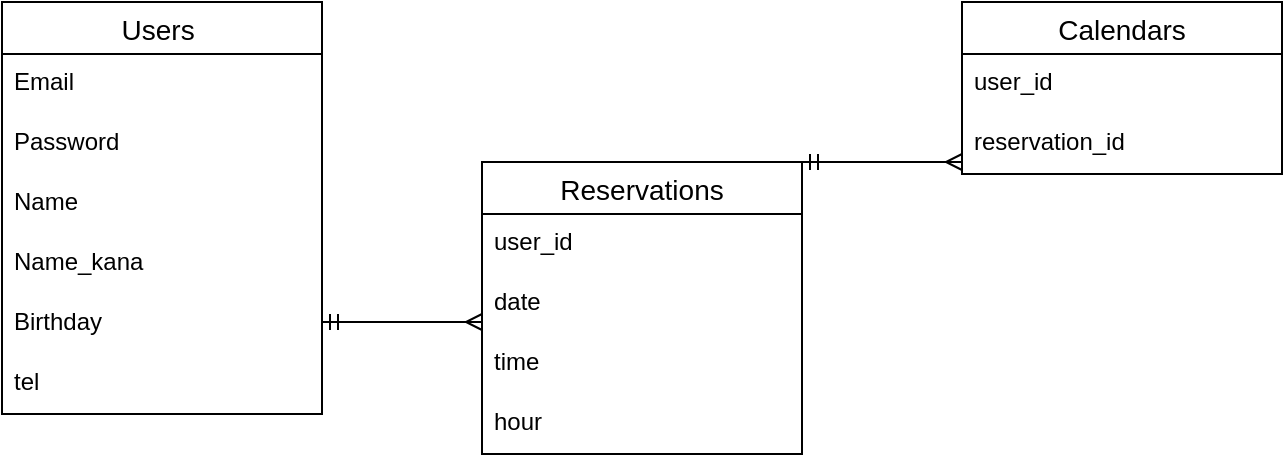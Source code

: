 <mxfile>
    <diagram id="n8wAh3zbEyYuZxjgJqIa" name="ページ1">
        <mxGraphModel dx="1178" dy="807" grid="1" gridSize="10" guides="1" tooltips="1" connect="1" arrows="1" fold="1" page="1" pageScale="1" pageWidth="827" pageHeight="1169" math="0" shadow="0">
            <root>
                <mxCell id="0"/>
                <mxCell id="1" parent="0"/>
                <mxCell id="2" value="Users " style="swimlane;fontStyle=0;childLayout=stackLayout;horizontal=1;startSize=26;horizontalStack=0;resizeParent=1;resizeParentMax=0;resizeLast=0;collapsible=1;marginBottom=0;align=center;fontSize=14;" parent="1" vertex="1">
                    <mxGeometry x="120" y="160" width="160" height="206" as="geometry"/>
                </mxCell>
                <mxCell id="3" value="Email" style="text;strokeColor=none;fillColor=none;spacingLeft=4;spacingRight=4;overflow=hidden;rotatable=0;points=[[0,0.5],[1,0.5]];portConstraint=eastwest;fontSize=12;" parent="2" vertex="1">
                    <mxGeometry y="26" width="160" height="30" as="geometry"/>
                </mxCell>
                <mxCell id="4" value="Password" style="text;strokeColor=none;fillColor=none;spacingLeft=4;spacingRight=4;overflow=hidden;rotatable=0;points=[[0,0.5],[1,0.5]];portConstraint=eastwest;fontSize=12;" parent="2" vertex="1">
                    <mxGeometry y="56" width="160" height="30" as="geometry"/>
                </mxCell>
                <mxCell id="15" value="Name" style="text;strokeColor=none;fillColor=none;spacingLeft=4;spacingRight=4;overflow=hidden;rotatable=0;points=[[0,0.5],[1,0.5]];portConstraint=eastwest;fontSize=12;" parent="2" vertex="1">
                    <mxGeometry y="86" width="160" height="30" as="geometry"/>
                </mxCell>
                <mxCell id="16" value="Name_kana" style="text;strokeColor=none;fillColor=none;spacingLeft=4;spacingRight=4;overflow=hidden;rotatable=0;points=[[0,0.5],[1,0.5]];portConstraint=eastwest;fontSize=12;" parent="2" vertex="1">
                    <mxGeometry y="116" width="160" height="30" as="geometry"/>
                </mxCell>
                <mxCell id="17" value="Birthday" style="text;strokeColor=none;fillColor=none;spacingLeft=4;spacingRight=4;overflow=hidden;rotatable=0;points=[[0,0.5],[1,0.5]];portConstraint=eastwest;fontSize=12;" parent="2" vertex="1">
                    <mxGeometry y="146" width="160" height="30" as="geometry"/>
                </mxCell>
                <mxCell id="5" value="tel" style="text;strokeColor=none;fillColor=none;spacingLeft=4;spacingRight=4;overflow=hidden;rotatable=0;points=[[0,0.5],[1,0.5]];portConstraint=eastwest;fontSize=12;" parent="2" vertex="1">
                    <mxGeometry y="176" width="160" height="30" as="geometry"/>
                </mxCell>
                <mxCell id="6" value="Reservations" style="swimlane;fontStyle=0;childLayout=stackLayout;horizontal=1;startSize=26;horizontalStack=0;resizeParent=1;resizeParentMax=0;resizeLast=0;collapsible=1;marginBottom=0;align=center;fontSize=14;" parent="1" vertex="1">
                    <mxGeometry x="360" y="240" width="160" height="146" as="geometry"/>
                </mxCell>
                <mxCell id="7" value="user_id" style="text;strokeColor=none;fillColor=none;spacingLeft=4;spacingRight=4;overflow=hidden;rotatable=0;points=[[0,0.5],[1,0.5]];portConstraint=eastwest;fontSize=12;" parent="6" vertex="1">
                    <mxGeometry y="26" width="160" height="30" as="geometry"/>
                </mxCell>
                <mxCell id="8" value="date" style="text;strokeColor=none;fillColor=none;spacingLeft=4;spacingRight=4;overflow=hidden;rotatable=0;points=[[0,0.5],[1,0.5]];portConstraint=eastwest;fontSize=12;" parent="6" vertex="1">
                    <mxGeometry y="56" width="160" height="30" as="geometry"/>
                </mxCell>
                <mxCell id="9" value="time" style="text;strokeColor=none;fillColor=none;spacingLeft=4;spacingRight=4;overflow=hidden;rotatable=0;points=[[0,0.5],[1,0.5]];portConstraint=eastwest;fontSize=12;" parent="6" vertex="1">
                    <mxGeometry y="86" width="160" height="30" as="geometry"/>
                </mxCell>
                <mxCell id="14" value="hour" style="text;strokeColor=none;fillColor=none;spacingLeft=4;spacingRight=4;overflow=hidden;rotatable=0;points=[[0,0.5],[1,0.5]];portConstraint=eastwest;fontSize=12;" parent="6" vertex="1">
                    <mxGeometry y="116" width="160" height="30" as="geometry"/>
                </mxCell>
                <mxCell id="10" value="Calendars" style="swimlane;fontStyle=0;childLayout=stackLayout;horizontal=1;startSize=26;horizontalStack=0;resizeParent=1;resizeParentMax=0;resizeLast=0;collapsible=1;marginBottom=0;align=center;fontSize=14;" parent="1" vertex="1">
                    <mxGeometry x="600" y="160" width="160" height="86" as="geometry"/>
                </mxCell>
                <mxCell id="11" value="user_id" style="text;strokeColor=none;fillColor=none;spacingLeft=4;spacingRight=4;overflow=hidden;rotatable=0;points=[[0,0.5],[1,0.5]];portConstraint=eastwest;fontSize=12;" parent="10" vertex="1">
                    <mxGeometry y="26" width="160" height="30" as="geometry"/>
                </mxCell>
                <mxCell id="12" value="reservation_id" style="text;strokeColor=none;fillColor=none;spacingLeft=4;spacingRight=4;overflow=hidden;rotatable=0;points=[[0,0.5],[1,0.5]];portConstraint=eastwest;fontSize=12;" parent="10" vertex="1">
                    <mxGeometry y="56" width="160" height="30" as="geometry"/>
                </mxCell>
                <mxCell id="18" value="" style="endArrow=ERmany;html=1;rounded=0;startArrow=ERmandOne;startFill=0;endFill=0;" parent="1" edge="1">
                    <mxGeometry relative="1" as="geometry">
                        <mxPoint x="280" y="320" as="sourcePoint"/>
                        <mxPoint x="360" y="320" as="targetPoint"/>
                    </mxGeometry>
                </mxCell>
                <mxCell id="19" value="" style="endArrow=ERmany;html=1;rounded=0;startArrow=ERmandOne;startFill=0;endFill=0;" parent="1" edge="1">
                    <mxGeometry relative="1" as="geometry">
                        <mxPoint x="520" y="240" as="sourcePoint"/>
                        <mxPoint x="600" y="240" as="targetPoint"/>
                    </mxGeometry>
                </mxCell>
            </root>
        </mxGraphModel>
    </diagram>
    <diagram id="SYAKr6wIsSJNUax_ChUc" name="ページ2">
        <mxGraphModel dx="1178" dy="807" grid="0" gridSize="10" guides="1" tooltips="1" connect="1" arrows="0" fold="1" page="1" pageScale="1" pageWidth="827" pageHeight="1169" background="none" math="0" shadow="0">
            <root>
                <mxCell id="QLRPiQFVQDVomuN3vu9Y-0"/>
                <mxCell id="QLRPiQFVQDVomuN3vu9Y-1" parent="QLRPiQFVQDVomuN3vu9Y-0"/>
                <mxCell id="1EjuiAe8DwoTsoSRmFcu-10" style="edgeStyle=none;html=1;exitX=1;exitY=0.5;exitDx=0;exitDy=0;entryX=0;entryY=0.5;entryDx=0;entryDy=0;endArrow=none;endFill=0;" edge="1" parent="QLRPiQFVQDVomuN3vu9Y-1" source="QLRPiQFVQDVomuN3vu9Y-2" target="QLRPiQFVQDVomuN3vu9Y-11">
                    <mxGeometry relative="1" as="geometry"/>
                </mxCell>
                <mxCell id="QLRPiQFVQDVomuN3vu9Y-2" value="トップページ" style="rounded=0;whiteSpace=wrap;html=1;" parent="QLRPiQFVQDVomuN3vu9Y-1" vertex="1">
                    <mxGeometry x="40" y="30" width="90" height="40" as="geometry"/>
                </mxCell>
                <mxCell id="1EjuiAe8DwoTsoSRmFcu-13" style="edgeStyle=none;html=1;exitX=0;exitY=0.5;exitDx=0;exitDy=0;endArrow=none;endFill=0;" edge="1" parent="QLRPiQFVQDVomuN3vu9Y-1" source="QLRPiQFVQDVomuN3vu9Y-10">
                    <mxGeometry relative="1" as="geometry">
                        <mxPoint x="180" y="110" as="targetPoint"/>
                    </mxGeometry>
                </mxCell>
                <mxCell id="QLRPiQFVQDVomuN3vu9Y-10" value="サインイン" style="rounded=0;whiteSpace=wrap;html=1;" parent="QLRPiQFVQDVomuN3vu9Y-1" vertex="1">
                    <mxGeometry x="240" y="90" width="100" height="40" as="geometry"/>
                </mxCell>
                <mxCell id="QLRPiQFVQDVomuN3vu9Y-11" value="会員登録" style="whiteSpace=wrap;html=1;rounded=0;" parent="QLRPiQFVQDVomuN3vu9Y-1" vertex="1">
                    <mxGeometry x="240" y="30" width="100" height="40" as="geometry"/>
                </mxCell>
                <mxCell id="1EjuiAe8DwoTsoSRmFcu-23" value="" style="edgeStyle=none;html=1;endArrow=none;endFill=0;" edge="1" parent="QLRPiQFVQDVomuN3vu9Y-1" source="1EjuiAe8DwoTsoSRmFcu-3" target="1EjuiAe8DwoTsoSRmFcu-5">
                    <mxGeometry relative="1" as="geometry"/>
                </mxCell>
                <mxCell id="1EjuiAe8DwoTsoSRmFcu-3" value="新規予約" style="whiteSpace=wrap;html=1;rounded=0;" vertex="1" parent="QLRPiQFVQDVomuN3vu9Y-1">
                    <mxGeometry x="240" y="210" width="100" height="40" as="geometry"/>
                </mxCell>
                <mxCell id="1EjuiAe8DwoTsoSRmFcu-17" style="edgeStyle=none;html=1;exitX=0;exitY=0.5;exitDx=0;exitDy=0;entryX=1;entryY=0.5;entryDx=0;entryDy=0;endArrow=none;endFill=0;" edge="1" parent="QLRPiQFVQDVomuN3vu9Y-1" source="1EjuiAe8DwoTsoSRmFcu-4" target="1EjuiAe8DwoTsoSRmFcu-6">
                    <mxGeometry relative="1" as="geometry"/>
                </mxCell>
                <mxCell id="1EjuiAe8DwoTsoSRmFcu-4" value="予約変更/削除" style="whiteSpace=wrap;html=1;rounded=0;" vertex="1" parent="QLRPiQFVQDVomuN3vu9Y-1">
                    <mxGeometry x="530" y="270" width="100" height="40" as="geometry"/>
                </mxCell>
                <mxCell id="1EjuiAe8DwoTsoSRmFcu-18" style="edgeStyle=none;html=1;exitX=1;exitY=0.5;exitDx=0;exitDy=0;entryX=0;entryY=0.5;entryDx=0;entryDy=0;endArrow=none;endFill=0;" edge="1" parent="QLRPiQFVQDVomuN3vu9Y-1" source="1EjuiAe8DwoTsoSRmFcu-5" target="1EjuiAe8DwoTsoSRmFcu-9">
                    <mxGeometry relative="1" as="geometry"/>
                </mxCell>
                <mxCell id="1EjuiAe8DwoTsoSRmFcu-24" style="edgeStyle=none;html=1;exitX=0;exitY=0.5;exitDx=0;exitDy=0;endArrow=none;endFill=0;" edge="1" parent="QLRPiQFVQDVomuN3vu9Y-1" source="1EjuiAe8DwoTsoSRmFcu-5">
                    <mxGeometry relative="1" as="geometry">
                        <mxPoint x="180" y="170" as="targetPoint"/>
                    </mxGeometry>
                </mxCell>
                <mxCell id="1EjuiAe8DwoTsoSRmFcu-5" value="マイページ" style="whiteSpace=wrap;html=1;rounded=0;" vertex="1" parent="QLRPiQFVQDVomuN3vu9Y-1">
                    <mxGeometry x="240" y="150" width="100" height="40" as="geometry"/>
                </mxCell>
                <mxCell id="1EjuiAe8DwoTsoSRmFcu-25" style="edgeStyle=none;html=1;exitX=0;exitY=0.5;exitDx=0;exitDy=0;endArrow=none;endFill=0;" edge="1" parent="QLRPiQFVQDVomuN3vu9Y-1" source="1EjuiAe8DwoTsoSRmFcu-6">
                    <mxGeometry relative="1" as="geometry">
                        <mxPoint x="180" y="290" as="targetPoint"/>
                    </mxGeometry>
                </mxCell>
                <mxCell id="1EjuiAe8DwoTsoSRmFcu-26" style="edgeStyle=none;html=1;exitX=0.5;exitY=0;exitDx=0;exitDy=0;endArrow=none;endFill=0;" edge="1" parent="QLRPiQFVQDVomuN3vu9Y-1" source="1EjuiAe8DwoTsoSRmFcu-6">
                    <mxGeometry relative="1" as="geometry">
                        <mxPoint x="420" y="170" as="targetPoint"/>
                    </mxGeometry>
                </mxCell>
                <mxCell id="1EjuiAe8DwoTsoSRmFcu-6" value="予約詳細" style="whiteSpace=wrap;html=1;rounded=0;" vertex="1" parent="QLRPiQFVQDVomuN3vu9Y-1">
                    <mxGeometry x="370" y="270" width="100" height="40" as="geometry"/>
                </mxCell>
                <mxCell id="1EjuiAe8DwoTsoSRmFcu-11" value="" style="endArrow=none;html=1;" edge="1" parent="QLRPiQFVQDVomuN3vu9Y-1">
                    <mxGeometry width="50" height="50" relative="1" as="geometry">
                        <mxPoint x="180" y="50" as="sourcePoint"/>
                        <mxPoint x="180" y="290" as="targetPoint"/>
                    </mxGeometry>
                </mxCell>
                <mxCell id="1EjuiAe8DwoTsoSRmFcu-21" value="" style="group" vertex="1" connectable="0" parent="QLRPiQFVQDVomuN3vu9Y-1">
                    <mxGeometry x="520" y="30" width="100" height="160" as="geometry"/>
                </mxCell>
                <mxCell id="1EjuiAe8DwoTsoSRmFcu-7" value="退会" style="whiteSpace=wrap;html=1;rounded=0;" vertex="1" parent="1EjuiAe8DwoTsoSRmFcu-21">
                    <mxGeometry width="100" height="40" as="geometry"/>
                </mxCell>
                <mxCell id="1EjuiAe8DwoTsoSRmFcu-8" value="会員情報変更" style="whiteSpace=wrap;html=1;rounded=0;" vertex="1" parent="1EjuiAe8DwoTsoSRmFcu-21">
                    <mxGeometry y="60" width="100" height="40" as="geometry"/>
                </mxCell>
                <mxCell id="1EjuiAe8DwoTsoSRmFcu-20" style="edgeStyle=none;html=1;exitX=0.5;exitY=1;exitDx=0;exitDy=0;entryX=0.5;entryY=0;entryDx=0;entryDy=0;endArrow=none;endFill=0;" edge="1" parent="1EjuiAe8DwoTsoSRmFcu-21" source="1EjuiAe8DwoTsoSRmFcu-7" target="1EjuiAe8DwoTsoSRmFcu-8">
                    <mxGeometry relative="1" as="geometry"/>
                </mxCell>
                <mxCell id="1EjuiAe8DwoTsoSRmFcu-19" style="edgeStyle=none;html=1;exitX=0.5;exitY=0;exitDx=0;exitDy=0;entryX=0.5;entryY=1;entryDx=0;entryDy=0;endArrow=none;endFill=0;" edge="1" parent="1EjuiAe8DwoTsoSRmFcu-21" source="1EjuiAe8DwoTsoSRmFcu-9" target="1EjuiAe8DwoTsoSRmFcu-8">
                    <mxGeometry relative="1" as="geometry"/>
                </mxCell>
                <mxCell id="1EjuiAe8DwoTsoSRmFcu-9" value="会員情報" style="whiteSpace=wrap;html=1;rounded=0;" vertex="1" parent="1EjuiAe8DwoTsoSRmFcu-21">
                    <mxGeometry y="120" width="100" height="40" as="geometry"/>
                </mxCell>
                <mxCell id="1EjuiAe8DwoTsoSRmFcu-33" style="edgeStyle=none;html=1;exitX=0;exitY=0.25;exitDx=0;exitDy=0;entryX=1;entryY=0.5;entryDx=0;entryDy=0;endArrow=classic;endFill=1;startArrow=classic;startFill=1;" edge="1" parent="QLRPiQFVQDVomuN3vu9Y-1" source="1EjuiAe8DwoTsoSRmFcu-27" target="1EjuiAe8DwoTsoSRmFcu-31">
                    <mxGeometry relative="1" as="geometry"/>
                </mxCell>
                <mxCell id="1EjuiAe8DwoTsoSRmFcu-34" style="edgeStyle=none;html=1;exitX=0;exitY=0.75;exitDx=0;exitDy=0;entryX=1;entryY=0.5;entryDx=0;entryDy=0;startArrow=classic;startFill=1;endArrow=classic;endFill=1;" edge="1" parent="QLRPiQFVQDVomuN3vu9Y-1" source="1EjuiAe8DwoTsoSRmFcu-27" target="1EjuiAe8DwoTsoSRmFcu-30">
                    <mxGeometry relative="1" as="geometry"/>
                </mxCell>
                <mxCell id="1EjuiAe8DwoTsoSRmFcu-35" style="edgeStyle=none;html=1;exitX=0.75;exitY=0;exitDx=0;exitDy=0;entryX=0.25;entryY=1;entryDx=0;entryDy=0;startArrow=classic;startFill=1;endArrow=classic;endFill=1;" edge="1" parent="QLRPiQFVQDVomuN3vu9Y-1" source="1EjuiAe8DwoTsoSRmFcu-27" target="1EjuiAe8DwoTsoSRmFcu-29">
                    <mxGeometry relative="1" as="geometry"/>
                </mxCell>
                <mxCell id="1EjuiAe8DwoTsoSRmFcu-36" style="edgeStyle=none;html=1;exitX=1;exitY=0.5;exitDx=0;exitDy=0;entryX=0;entryY=0.5;entryDx=0;entryDy=0;startArrow=classic;startFill=1;endArrow=classic;endFill=1;" edge="1" parent="QLRPiQFVQDVomuN3vu9Y-1" source="1EjuiAe8DwoTsoSRmFcu-27" target="1EjuiAe8DwoTsoSRmFcu-28">
                    <mxGeometry relative="1" as="geometry"/>
                </mxCell>
                <mxCell id="1EjuiAe8DwoTsoSRmFcu-27" value="トップページ" style="rounded=0;whiteSpace=wrap;html=1;" vertex="1" parent="QLRPiQFVQDVomuN3vu9Y-1">
                    <mxGeometry x="240" y="520" width="90" height="40" as="geometry"/>
                </mxCell>
                <mxCell id="1EjuiAe8DwoTsoSRmFcu-37" style="edgeStyle=none;html=1;exitX=0.25;exitY=0;exitDx=0;exitDy=0;entryX=0.75;entryY=1;entryDx=0;entryDy=0;startArrow=none;startFill=0;endArrow=classic;endFill=1;" edge="1" parent="QLRPiQFVQDVomuN3vu9Y-1" source="1EjuiAe8DwoTsoSRmFcu-28" target="1EjuiAe8DwoTsoSRmFcu-29">
                    <mxGeometry relative="1" as="geometry"/>
                </mxCell>
                <mxCell id="1EjuiAe8DwoTsoSRmFcu-50" style="edgeStyle=none;html=1;exitX=0.75;exitY=0;exitDx=0;exitDy=0;startArrow=classic;startFill=1;endArrow=classic;endFill=1;entryX=0.25;entryY=1;entryDx=0;entryDy=0;" edge="1" parent="QLRPiQFVQDVomuN3vu9Y-1" source="1EjuiAe8DwoTsoSRmFcu-28" target="1EjuiAe8DwoTsoSRmFcu-39">
                    <mxGeometry relative="1" as="geometry">
                        <mxPoint x="490" y="470" as="targetPoint"/>
                    </mxGeometry>
                </mxCell>
                <mxCell id="1EjuiAe8DwoTsoSRmFcu-61" style="edgeStyle=none;html=1;exitX=0.25;exitY=1;exitDx=0;exitDy=0;entryX=0.5;entryY=0;entryDx=0;entryDy=0;startArrow=classic;startFill=1;endArrow=classic;endFill=1;" edge="1" parent="QLRPiQFVQDVomuN3vu9Y-1" source="1EjuiAe8DwoTsoSRmFcu-28" target="1EjuiAe8DwoTsoSRmFcu-48">
                    <mxGeometry relative="1" as="geometry"/>
                </mxCell>
                <mxCell id="1EjuiAe8DwoTsoSRmFcu-28" value="マイページ" style="whiteSpace=wrap;html=1;rounded=0;" vertex="1" parent="QLRPiQFVQDVomuN3vu9Y-1">
                    <mxGeometry x="400" y="520" width="100" height="40" as="geometry"/>
                </mxCell>
                <mxCell id="1EjuiAe8DwoTsoSRmFcu-29" value="新規予約" style="whiteSpace=wrap;html=1;rounded=0;" vertex="1" parent="QLRPiQFVQDVomuN3vu9Y-1">
                    <mxGeometry x="314" y="440" width="100" height="40" as="geometry"/>
                </mxCell>
                <mxCell id="1EjuiAe8DwoTsoSRmFcu-30" value="サインイン" style="rounded=0;whiteSpace=wrap;html=1;" vertex="1" parent="QLRPiQFVQDVomuN3vu9Y-1">
                    <mxGeometry x="80" y="560" width="100" height="40" as="geometry"/>
                </mxCell>
                <mxCell id="1EjuiAe8DwoTsoSRmFcu-31" value="会員登録" style="whiteSpace=wrap;html=1;rounded=0;" vertex="1" parent="QLRPiQFVQDVomuN3vu9Y-1">
                    <mxGeometry x="80" y="480" width="100" height="40" as="geometry"/>
                </mxCell>
                <mxCell id="1EjuiAe8DwoTsoSRmFcu-32" value="" style="line;strokeWidth=1;html=1;strokeColor=none;" vertex="1" parent="QLRPiQFVQDVomuN3vu9Y-1">
                    <mxGeometry x="90" y="380" width="70" height="10" as="geometry"/>
                </mxCell>
                <mxCell id="1EjuiAe8DwoTsoSRmFcu-60" style="edgeStyle=none;html=1;exitX=0.25;exitY=0;exitDx=0;exitDy=0;entryX=0.75;entryY=1;entryDx=0;entryDy=0;startArrow=none;startFill=0;endArrow=classic;endFill=1;" edge="1" parent="QLRPiQFVQDVomuN3vu9Y-1" source="1EjuiAe8DwoTsoSRmFcu-38" target="1EjuiAe8DwoTsoSRmFcu-28">
                    <mxGeometry relative="1" as="geometry"/>
                </mxCell>
                <mxCell id="1EjuiAe8DwoTsoSRmFcu-38" value="予約削除" style="whiteSpace=wrap;html=1;rounded=0;" vertex="1" parent="QLRPiQFVQDVomuN3vu9Y-1">
                    <mxGeometry x="500" y="600" width="100" height="40" as="geometry"/>
                </mxCell>
                <mxCell id="1EjuiAe8DwoTsoSRmFcu-58" style="edgeStyle=none;html=1;exitX=0.75;exitY=1;exitDx=0;exitDy=0;entryX=0.25;entryY=0;entryDx=0;entryDy=0;startArrow=classic;startFill=1;endArrow=classic;endFill=1;" edge="1" parent="QLRPiQFVQDVomuN3vu9Y-1" source="1EjuiAe8DwoTsoSRmFcu-39" target="1EjuiAe8DwoTsoSRmFcu-57">
                    <mxGeometry relative="1" as="geometry"/>
                </mxCell>
                <mxCell id="1EjuiAe8DwoTsoSRmFcu-39" value="予約詳細" style="whiteSpace=wrap;html=1;rounded=0;" vertex="1" parent="QLRPiQFVQDVomuN3vu9Y-1">
                    <mxGeometry x="500" y="440" width="100" height="40" as="geometry"/>
                </mxCell>
                <mxCell id="1EjuiAe8DwoTsoSRmFcu-64" style="edgeStyle=none;html=1;exitX=0.5;exitY=0;exitDx=0;exitDy=0;entryX=0.5;entryY=1;entryDx=0;entryDy=0;startArrow=none;startFill=0;endArrow=classic;endFill=1;" edge="1" parent="QLRPiQFVQDVomuN3vu9Y-1" source="1EjuiAe8DwoTsoSRmFcu-44" target="1EjuiAe8DwoTsoSRmFcu-27">
                    <mxGeometry relative="1" as="geometry"/>
                </mxCell>
                <mxCell id="1EjuiAe8DwoTsoSRmFcu-44" value="退会" style="whiteSpace=wrap;html=1;rounded=0;" vertex="1" parent="QLRPiQFVQDVomuN3vu9Y-1">
                    <mxGeometry x="220" y="600" width="70" height="40" as="geometry"/>
                </mxCell>
                <mxCell id="1EjuiAe8DwoTsoSRmFcu-45" value="会員情報変更" style="whiteSpace=wrap;html=1;rounded=0;" vertex="1" parent="QLRPiQFVQDVomuN3vu9Y-1">
                    <mxGeometry x="360" y="675" width="100" height="40" as="geometry"/>
                </mxCell>
                <mxCell id="1EjuiAe8DwoTsoSRmFcu-62" style="edgeStyle=none;html=1;exitX=0.5;exitY=1;exitDx=0;exitDy=0;entryX=0.5;entryY=0;entryDx=0;entryDy=0;startArrow=classic;startFill=1;endArrow=classic;endFill=1;" edge="1" parent="QLRPiQFVQDVomuN3vu9Y-1" source="1EjuiAe8DwoTsoSRmFcu-48" target="1EjuiAe8DwoTsoSRmFcu-45">
                    <mxGeometry relative="1" as="geometry"/>
                </mxCell>
                <mxCell id="1EjuiAe8DwoTsoSRmFcu-65" style="edgeStyle=none;html=1;exitX=0;exitY=0.5;exitDx=0;exitDy=0;entryX=1;entryY=0.5;entryDx=0;entryDy=0;startArrow=none;startFill=0;endArrow=classic;endFill=1;" edge="1" parent="QLRPiQFVQDVomuN3vu9Y-1" source="1EjuiAe8DwoTsoSRmFcu-48" target="1EjuiAe8DwoTsoSRmFcu-44">
                    <mxGeometry relative="1" as="geometry"/>
                </mxCell>
                <mxCell id="1EjuiAe8DwoTsoSRmFcu-48" value="会員情報" style="whiteSpace=wrap;html=1;rounded=0;" vertex="1" parent="QLRPiQFVQDVomuN3vu9Y-1">
                    <mxGeometry x="360" y="600" width="100" height="40" as="geometry"/>
                </mxCell>
                <mxCell id="1EjuiAe8DwoTsoSRmFcu-59" style="edgeStyle=none;html=1;exitX=0.25;exitY=1;exitDx=0;exitDy=0;entryX=0.75;entryY=0;entryDx=0;entryDy=0;startArrow=none;startFill=0;endArrow=classic;endFill=1;" edge="1" parent="QLRPiQFVQDVomuN3vu9Y-1" source="1EjuiAe8DwoTsoSRmFcu-57" target="1EjuiAe8DwoTsoSRmFcu-38">
                    <mxGeometry relative="1" as="geometry"/>
                </mxCell>
                <mxCell id="1EjuiAe8DwoTsoSRmFcu-66" style="edgeStyle=none;html=1;exitX=0;exitY=0.5;exitDx=0;exitDy=0;entryX=1;entryY=0.5;entryDx=0;entryDy=0;startArrow=none;startFill=0;endArrow=classic;endFill=1;" edge="1" parent="QLRPiQFVQDVomuN3vu9Y-1" source="1EjuiAe8DwoTsoSRmFcu-57" target="1EjuiAe8DwoTsoSRmFcu-28">
                    <mxGeometry relative="1" as="geometry"/>
                </mxCell>
                <mxCell id="1EjuiAe8DwoTsoSRmFcu-57" value="予約変更" style="whiteSpace=wrap;html=1;rounded=0;" vertex="1" parent="QLRPiQFVQDVomuN3vu9Y-1">
                    <mxGeometry x="580" y="520" width="100" height="40" as="geometry"/>
                </mxCell>
            </root>
        </mxGraphModel>
    </diagram>
</mxfile>
